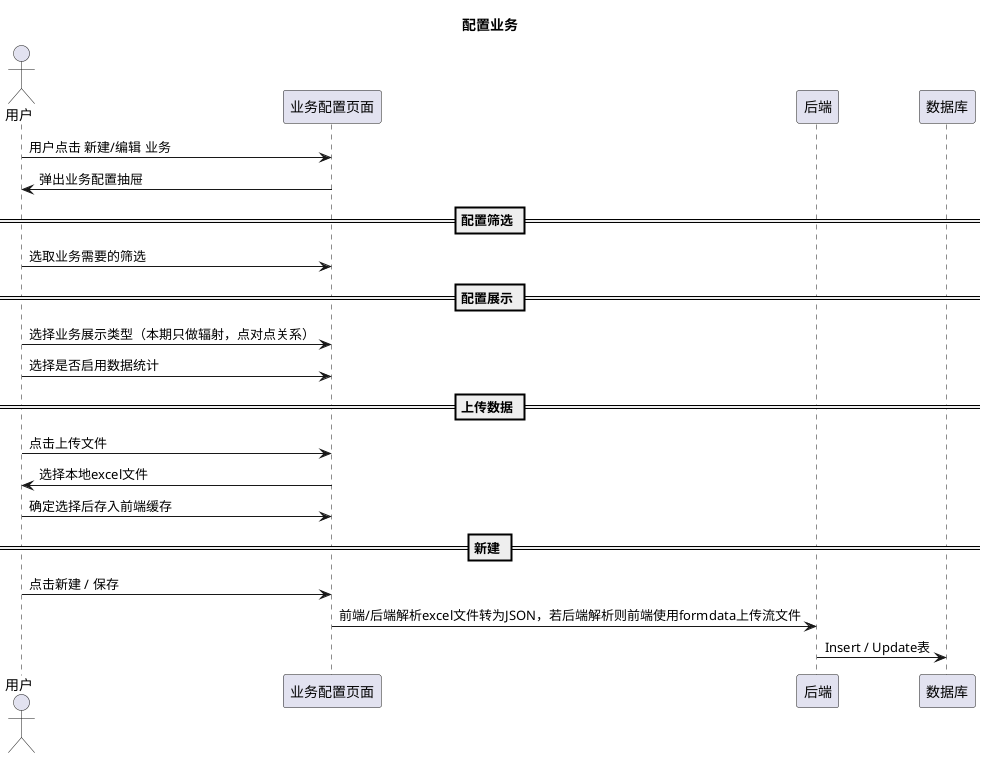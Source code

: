 @startuml pageInter
title 配置业务
actor       用户           as User
participant 业务配置页面        as Fe
participant 后端        as Be
participant 数据库      as Db
User -> Fe: 用户点击 新建/编辑 业务
Fe -> User: 弹出业务配置抽屉
== 配置筛选 ==
User -> Fe: 选取业务需要的筛选
== 配置展示 ==
User -> Fe: 选择业务展示类型（本期只做辐射，点对点关系）
User -> Fe: 选择是否启用数据统计
== 上传数据 ==
User -> Fe: 点击上传文件
Fe -> User: 选择本地excel文件
User -> Fe: 确定选择后存入前端缓存
== 新建 ==
User -> Fe: 点击新建 / 保存
Fe -> Be: 前端/后端解析excel文件转为JSON，若后端解析则前端使用formdata上传流文件
Be -> Db: Insert / Update表
@enduml
